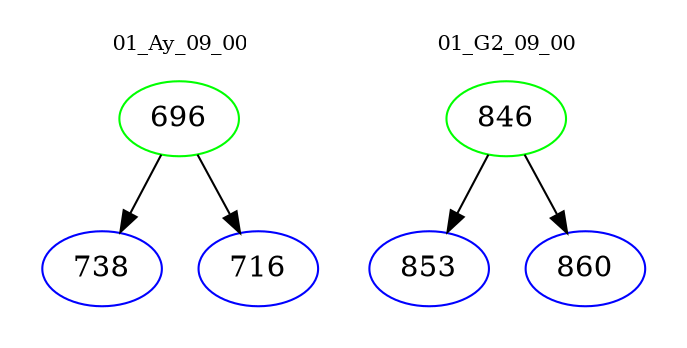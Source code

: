 digraph{
subgraph cluster_0 {
color = white
label = "01_Ay_09_00";
fontsize=10;
T0_696 [label="696", color="green"]
T0_696 -> T0_738 [color="black"]
T0_738 [label="738", color="blue"]
T0_696 -> T0_716 [color="black"]
T0_716 [label="716", color="blue"]
}
subgraph cluster_1 {
color = white
label = "01_G2_09_00";
fontsize=10;
T1_846 [label="846", color="green"]
T1_846 -> T1_853 [color="black"]
T1_853 [label="853", color="blue"]
T1_846 -> T1_860 [color="black"]
T1_860 [label="860", color="blue"]
}
}

